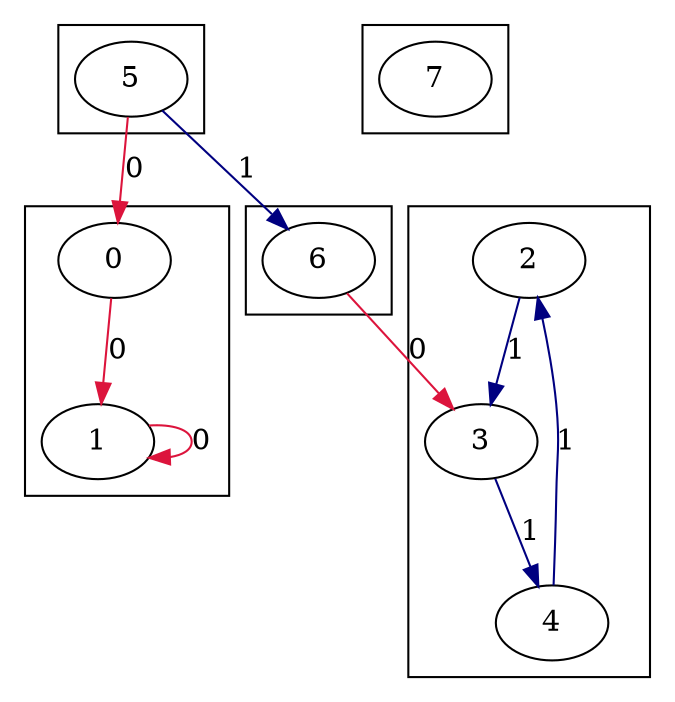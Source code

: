 digraph "Bisimilarity quotient graph" {
subgraph cluster_0 { 
rank = same; 
"5";
}
subgraph cluster_1 { 
rank = same; 
"0";
"1";
}
subgraph cluster_2 { 
rank = same; 
"6";
}
subgraph cluster_3 { 
rank = same; 
"2";
"3";
"4";
}
subgraph cluster_4 { 
rank = same; 
"7";
}
"5" -> "0" [label = "0",color=crimson]
"0" -> "1" [label = "0",color=crimson]
"1" -> "1" [label = "0",color=crimson]
"5" -> "6" [label = "1",color=navy]
"4" -> "2" [label = "1",color=navy]
"6" -> "3" [label = "0",color=crimson]
"2" -> "3" [label = "1",color=navy]
"3" -> "4" [label = "1",color=navy]
}
